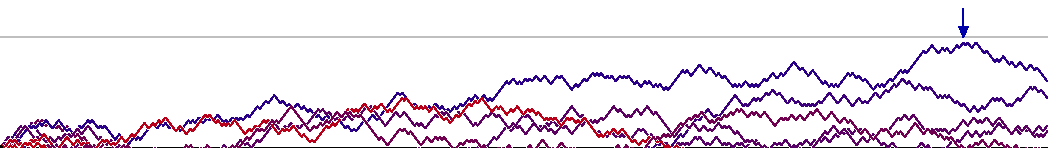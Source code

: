 \documentclass{standalone}
\usepackage{luamplib}
\begin{document}
\begin{mplibcode}
beginfig(1);
  numeric w, h, n; w = 377; h = 80; n = 500;

  draw (origin--right) scaled w;
  draw (origin--right) scaled w shifted (0,+h/2) withcolor 3/4;
  draw (origin--right) scaled w shifted (0,-h/2) withcolor 3/4;

  pair zenith, nadir; zenith = nadir = origin;
  color gain, lose; gain = .67 blue; lose = .85 red;
  for i=1 upto 8:
    path walk;
    numeric y; y = 0;
    walk = origin for x=w/n step w/n until w: 
      hide(
        y := y if uniformdeviate 1 < 1/2: + else: - fi 1;
        if y > ypart zenith: zenith := (x,y) ; fi
        if y < ypart nadir:  nadir  := (x,y) ; fi
      ) 
      -- (x,y) 
    endfor;
    undraw walk withpen pencircle scaled 3/4;
    draw walk withcolor (1/2+y/h)[lose, gain];
  endfor
  draw origin withpen pencircle scaled 2;
  drawarrow (12 up -- 2 up) shifted zenith withcolor gain;
  drawarrow (12 down -- 2 down) shifted nadir  withcolor lose;
endfig;
\end{mplibcode}
\end{document}

